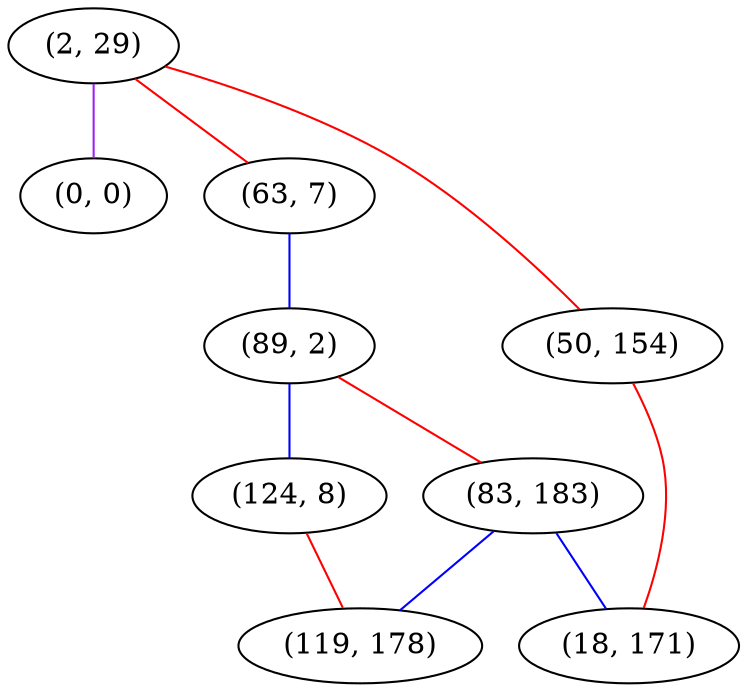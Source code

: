 graph "" {
"(2, 29)";
"(0, 0)";
"(63, 7)";
"(50, 154)";
"(89, 2)";
"(83, 183)";
"(124, 8)";
"(18, 171)";
"(119, 178)";
"(2, 29)" -- "(0, 0)"  [color=purple, key=0, weight=4];
"(2, 29)" -- "(63, 7)"  [color=red, key=0, weight=1];
"(2, 29)" -- "(50, 154)"  [color=red, key=0, weight=1];
"(63, 7)" -- "(89, 2)"  [color=blue, key=0, weight=3];
"(50, 154)" -- "(18, 171)"  [color=red, key=0, weight=1];
"(89, 2)" -- "(83, 183)"  [color=red, key=0, weight=1];
"(89, 2)" -- "(124, 8)"  [color=blue, key=0, weight=3];
"(83, 183)" -- "(18, 171)"  [color=blue, key=0, weight=3];
"(83, 183)" -- "(119, 178)"  [color=blue, key=0, weight=3];
"(124, 8)" -- "(119, 178)"  [color=red, key=0, weight=1];
}
